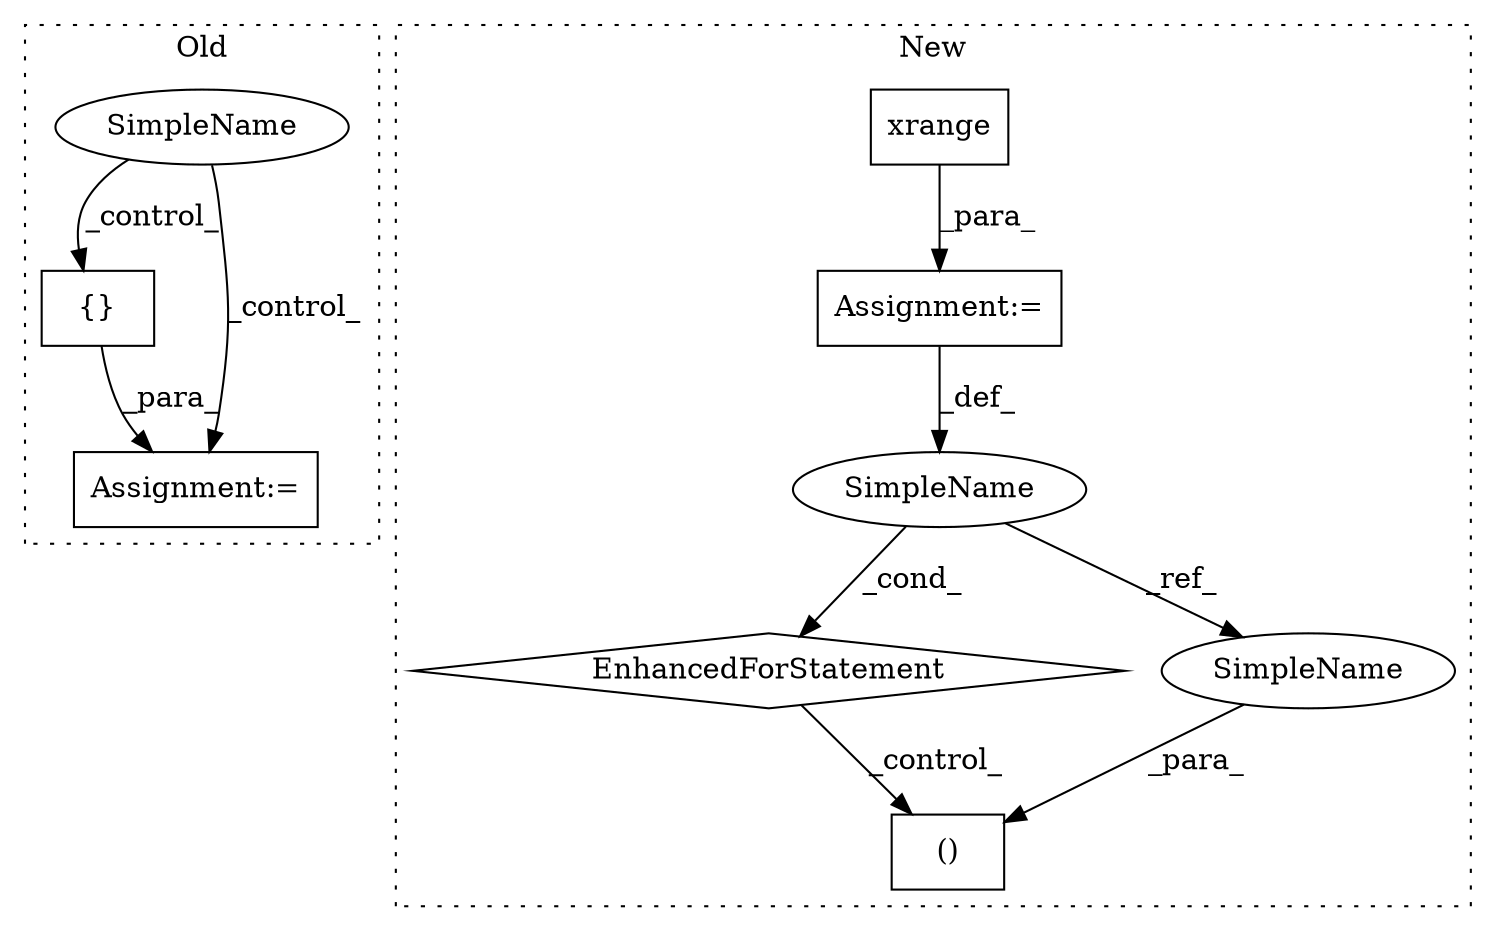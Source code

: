 digraph G {
subgraph cluster0 {
1 [label="{}" a="4" s="9268,9274" l="1,1" shape="box"];
4 [label="Assignment:=" a="7" s="9256" l="1" shape="box"];
6 [label="SimpleName" a="42" s="" l="" shape="ellipse"];
label = "Old";
style="dotted";
}
subgraph cluster1 {
2 [label="xrange" a="32" s="9450,9470" l="7,1" shape="box"];
3 [label="Assignment:=" a="7" s="9377,9471" l="65,2" shape="box"];
5 [label="EnhancedForStatement" a="70" s="9377,9471" l="65,2" shape="diamond"];
7 [label="()" a="106" s="9523" l="18" shape="box"];
8 [label="SimpleName" a="42" s="9446" l="1" shape="ellipse"];
9 [label="SimpleName" a="42" s="9540" l="1" shape="ellipse"];
label = "New";
style="dotted";
}
1 -> 4 [label="_para_"];
2 -> 3 [label="_para_"];
3 -> 8 [label="_def_"];
5 -> 7 [label="_control_"];
6 -> 4 [label="_control_"];
6 -> 1 [label="_control_"];
8 -> 5 [label="_cond_"];
8 -> 9 [label="_ref_"];
9 -> 7 [label="_para_"];
}
